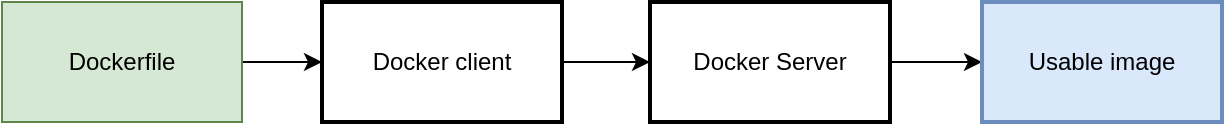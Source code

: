 <mxfile version="15.1.4" type="github">
  <diagram id="7I0lRbX3Dxq4n6MsMGDN" name="Dockerfile">
    <mxGraphModel dx="946" dy="621" grid="1" gridSize="10" guides="1" tooltips="1" connect="1" arrows="1" fold="1" page="1" pageScale="1" pageWidth="827" pageHeight="1169" math="0" shadow="0">
      <root>
        <mxCell id="0" />
        <mxCell id="1" parent="0" />
        <mxCell id="sH_PREvyfD_QjX4GF7QG-8" value="" style="edgeStyle=orthogonalEdgeStyle;rounded=0;orthogonalLoop=1;jettySize=auto;html=1;" edge="1" parent="1" source="sH_PREvyfD_QjX4GF7QG-1" target="sH_PREvyfD_QjX4GF7QG-2">
          <mxGeometry relative="1" as="geometry" />
        </mxCell>
        <mxCell id="sH_PREvyfD_QjX4GF7QG-1" value="Dockerfile" style="rounded=0;whiteSpace=wrap;html=1;fillColor=#d5e8d4;strokeColor=#60854C;" vertex="1" parent="1">
          <mxGeometry x="130" y="230" width="120" height="60" as="geometry" />
        </mxCell>
        <mxCell id="sH_PREvyfD_QjX4GF7QG-7" value="" style="edgeStyle=orthogonalEdgeStyle;rounded=0;orthogonalLoop=1;jettySize=auto;html=1;" edge="1" parent="1" source="sH_PREvyfD_QjX4GF7QG-2" target="sH_PREvyfD_QjX4GF7QG-4">
          <mxGeometry relative="1" as="geometry" />
        </mxCell>
        <mxCell id="sH_PREvyfD_QjX4GF7QG-2" value="Docker client" style="rounded=0;whiteSpace=wrap;html=1;strokeWidth=2;" vertex="1" parent="1">
          <mxGeometry x="290" y="230" width="120" height="60" as="geometry" />
        </mxCell>
        <mxCell id="sH_PREvyfD_QjX4GF7QG-6" value="" style="edgeStyle=orthogonalEdgeStyle;rounded=0;orthogonalLoop=1;jettySize=auto;html=1;" edge="1" parent="1" source="sH_PREvyfD_QjX4GF7QG-4" target="sH_PREvyfD_QjX4GF7QG-5">
          <mxGeometry relative="1" as="geometry" />
        </mxCell>
        <mxCell id="sH_PREvyfD_QjX4GF7QG-4" value="Docker Server" style="rounded=0;whiteSpace=wrap;html=1;strokeWidth=2;" vertex="1" parent="1">
          <mxGeometry x="454" y="230" width="120" height="60" as="geometry" />
        </mxCell>
        <mxCell id="sH_PREvyfD_QjX4GF7QG-5" value="Usable image" style="rounded=0;whiteSpace=wrap;html=1;strokeColor=#6c8ebf;strokeWidth=2;fillColor=#dae8fc;" vertex="1" parent="1">
          <mxGeometry x="620" y="230" width="120" height="60" as="geometry" />
        </mxCell>
      </root>
    </mxGraphModel>
  </diagram>
</mxfile>
